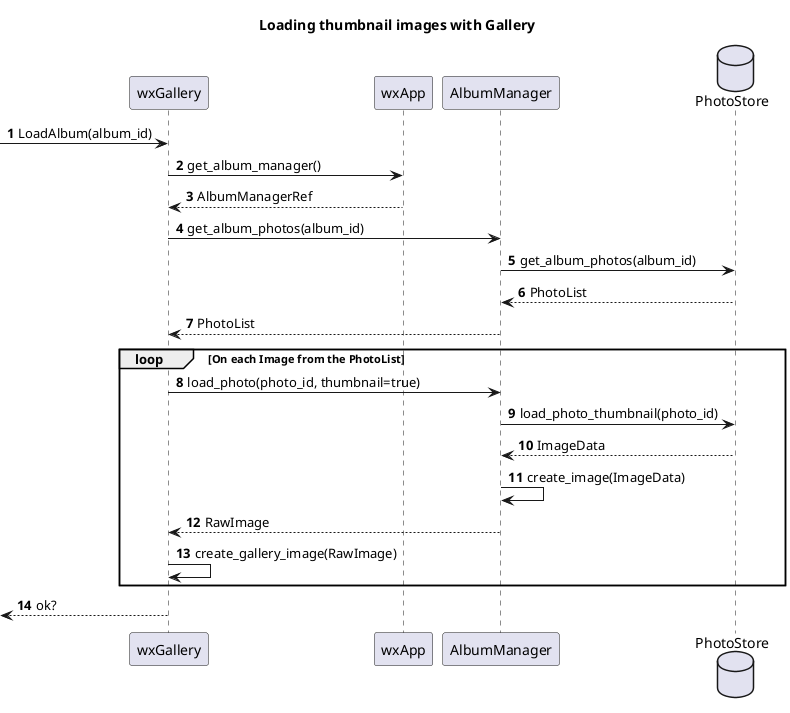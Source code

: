 @startuml
'https://plantuml.com/sequence-diagram

title Loading thumbnail images with Gallery
participant     wxGallery as gallery
participant     wxApp as app
participant     AlbumManager as manager
database        PhotoStore as store

autonumber

-> gallery : LoadAlbum(album_id)
gallery -> app : get_album_manager()
gallery <-- app: AlbumManagerRef
gallery -> manager : get_album_photos(album_id)
manager -> store : get_album_photos(album_id)
manager <-- store : PhotoList
gallery <-- manager : PhotoList

loop On each Image from the PhotoList
    gallery -> manager : load_photo(photo_id, thumbnail=true)
    manager -> store : load_photo_thumbnail(photo_id)
    manager <-- store : ImageData
    manager -> manager : create_image(ImageData)
    gallery <-- manager : RawImage
    gallery -> gallery: create_gallery_image(RawImage)
end

<-- gallery : ok?

@enduml